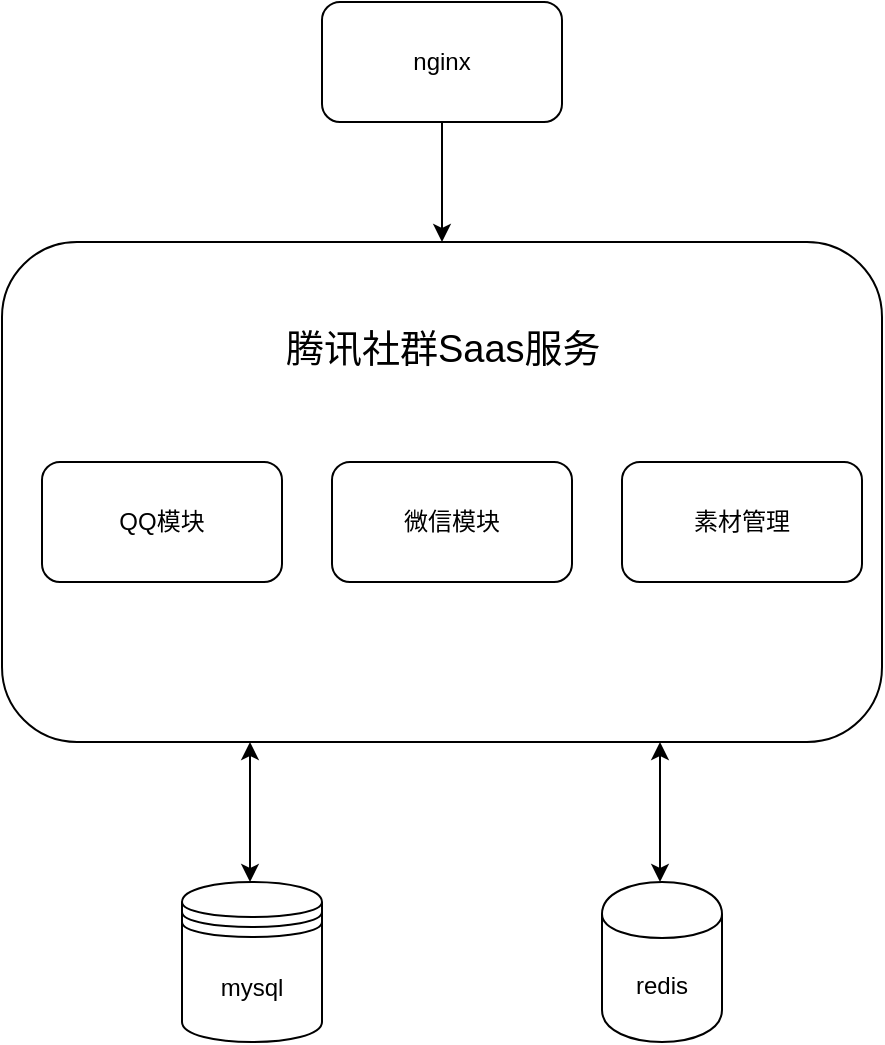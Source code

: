 <mxfile version="12.1.0" type="github" pages="1"><diagram id="BRG53FvE3YfE6lMIaJP2" name="Page-1"><mxGraphModel dx="1172" dy="608" grid="1" gridSize="10" guides="1" tooltips="1" connect="1" arrows="1" fold="1" page="1" pageScale="1" pageWidth="827" pageHeight="1169" math="0" shadow="0"><root><mxCell id="0"/><mxCell id="1" parent="0"/><mxCell id="znt17oYCm1kjlIl4C7Cf-13" style="edgeStyle=orthogonalEdgeStyle;rounded=0;orthogonalLoop=1;jettySize=auto;html=1;exitX=0.5;exitY=1;exitDx=0;exitDy=0;entryX=0.5;entryY=0;entryDx=0;entryDy=0;" edge="1" parent="1" source="znt17oYCm1kjlIl4C7Cf-3" target="znt17oYCm1kjlIl4C7Cf-7"><mxGeometry relative="1" as="geometry"/></mxCell><mxCell id="znt17oYCm1kjlIl4C7Cf-3" value="nginx" style="rounded=1;whiteSpace=wrap;html=1;" vertex="1" parent="1"><mxGeometry x="350" y="180" width="120" height="60" as="geometry"/></mxCell><mxCell id="znt17oYCm1kjlIl4C7Cf-7" value="" style="rounded=1;whiteSpace=wrap;html=1;" vertex="1" parent="1"><mxGeometry x="190" y="300" width="440" height="250" as="geometry"/></mxCell><mxCell id="znt17oYCm1kjlIl4C7Cf-12" value="腾讯社群Saas服务" style="text;html=1;resizable=0;points=[];autosize=1;align=left;verticalAlign=top;spacingTop=-4;fontSize=19;" vertex="1" parent="1"><mxGeometry x="330" y="340" width="110" height="20" as="geometry"/></mxCell><mxCell id="znt17oYCm1kjlIl4C7Cf-14" value="微信模块" style="rounded=1;whiteSpace=wrap;html=1;" vertex="1" parent="1"><mxGeometry x="355" y="410" width="120" height="60" as="geometry"/></mxCell><mxCell id="znt17oYCm1kjlIl4C7Cf-16" value="QQ模块" style="rounded=1;whiteSpace=wrap;html=1;" vertex="1" parent="1"><mxGeometry x="210" y="410" width="120" height="60" as="geometry"/></mxCell><mxCell id="znt17oYCm1kjlIl4C7Cf-20" value="素材管理" style="rounded=1;whiteSpace=wrap;html=1;" vertex="1" parent="1"><mxGeometry x="500" y="410" width="120" height="60" as="geometry"/></mxCell><mxCell id="znt17oYCm1kjlIl4C7Cf-22" value="redis" style="shape=cylinder;whiteSpace=wrap;html=1;boundedLbl=1;backgroundOutline=1;" vertex="1" parent="1"><mxGeometry x="490" y="620" width="60" height="80" as="geometry"/></mxCell><mxCell id="znt17oYCm1kjlIl4C7Cf-25" value="" style="endArrow=classic;startArrow=classic;html=1;" edge="1" parent="1"><mxGeometry width="50" height="50" relative="1" as="geometry"><mxPoint x="314" y="620" as="sourcePoint"/><mxPoint x="314" y="550" as="targetPoint"/></mxGeometry></mxCell><mxCell id="znt17oYCm1kjlIl4C7Cf-26" value="" style="endArrow=classic;startArrow=classic;html=1;" edge="1" parent="1"><mxGeometry width="50" height="50" relative="1" as="geometry"><mxPoint x="519" y="620" as="sourcePoint"/><mxPoint x="519" y="550" as="targetPoint"/></mxGeometry></mxCell><mxCell id="znt17oYCm1kjlIl4C7Cf-31" value="mysql" style="shape=datastore;whiteSpace=wrap;html=1;" vertex="1" parent="1"><mxGeometry x="280" y="620" width="70" height="80" as="geometry"/></mxCell></root></mxGraphModel></diagram></mxfile>